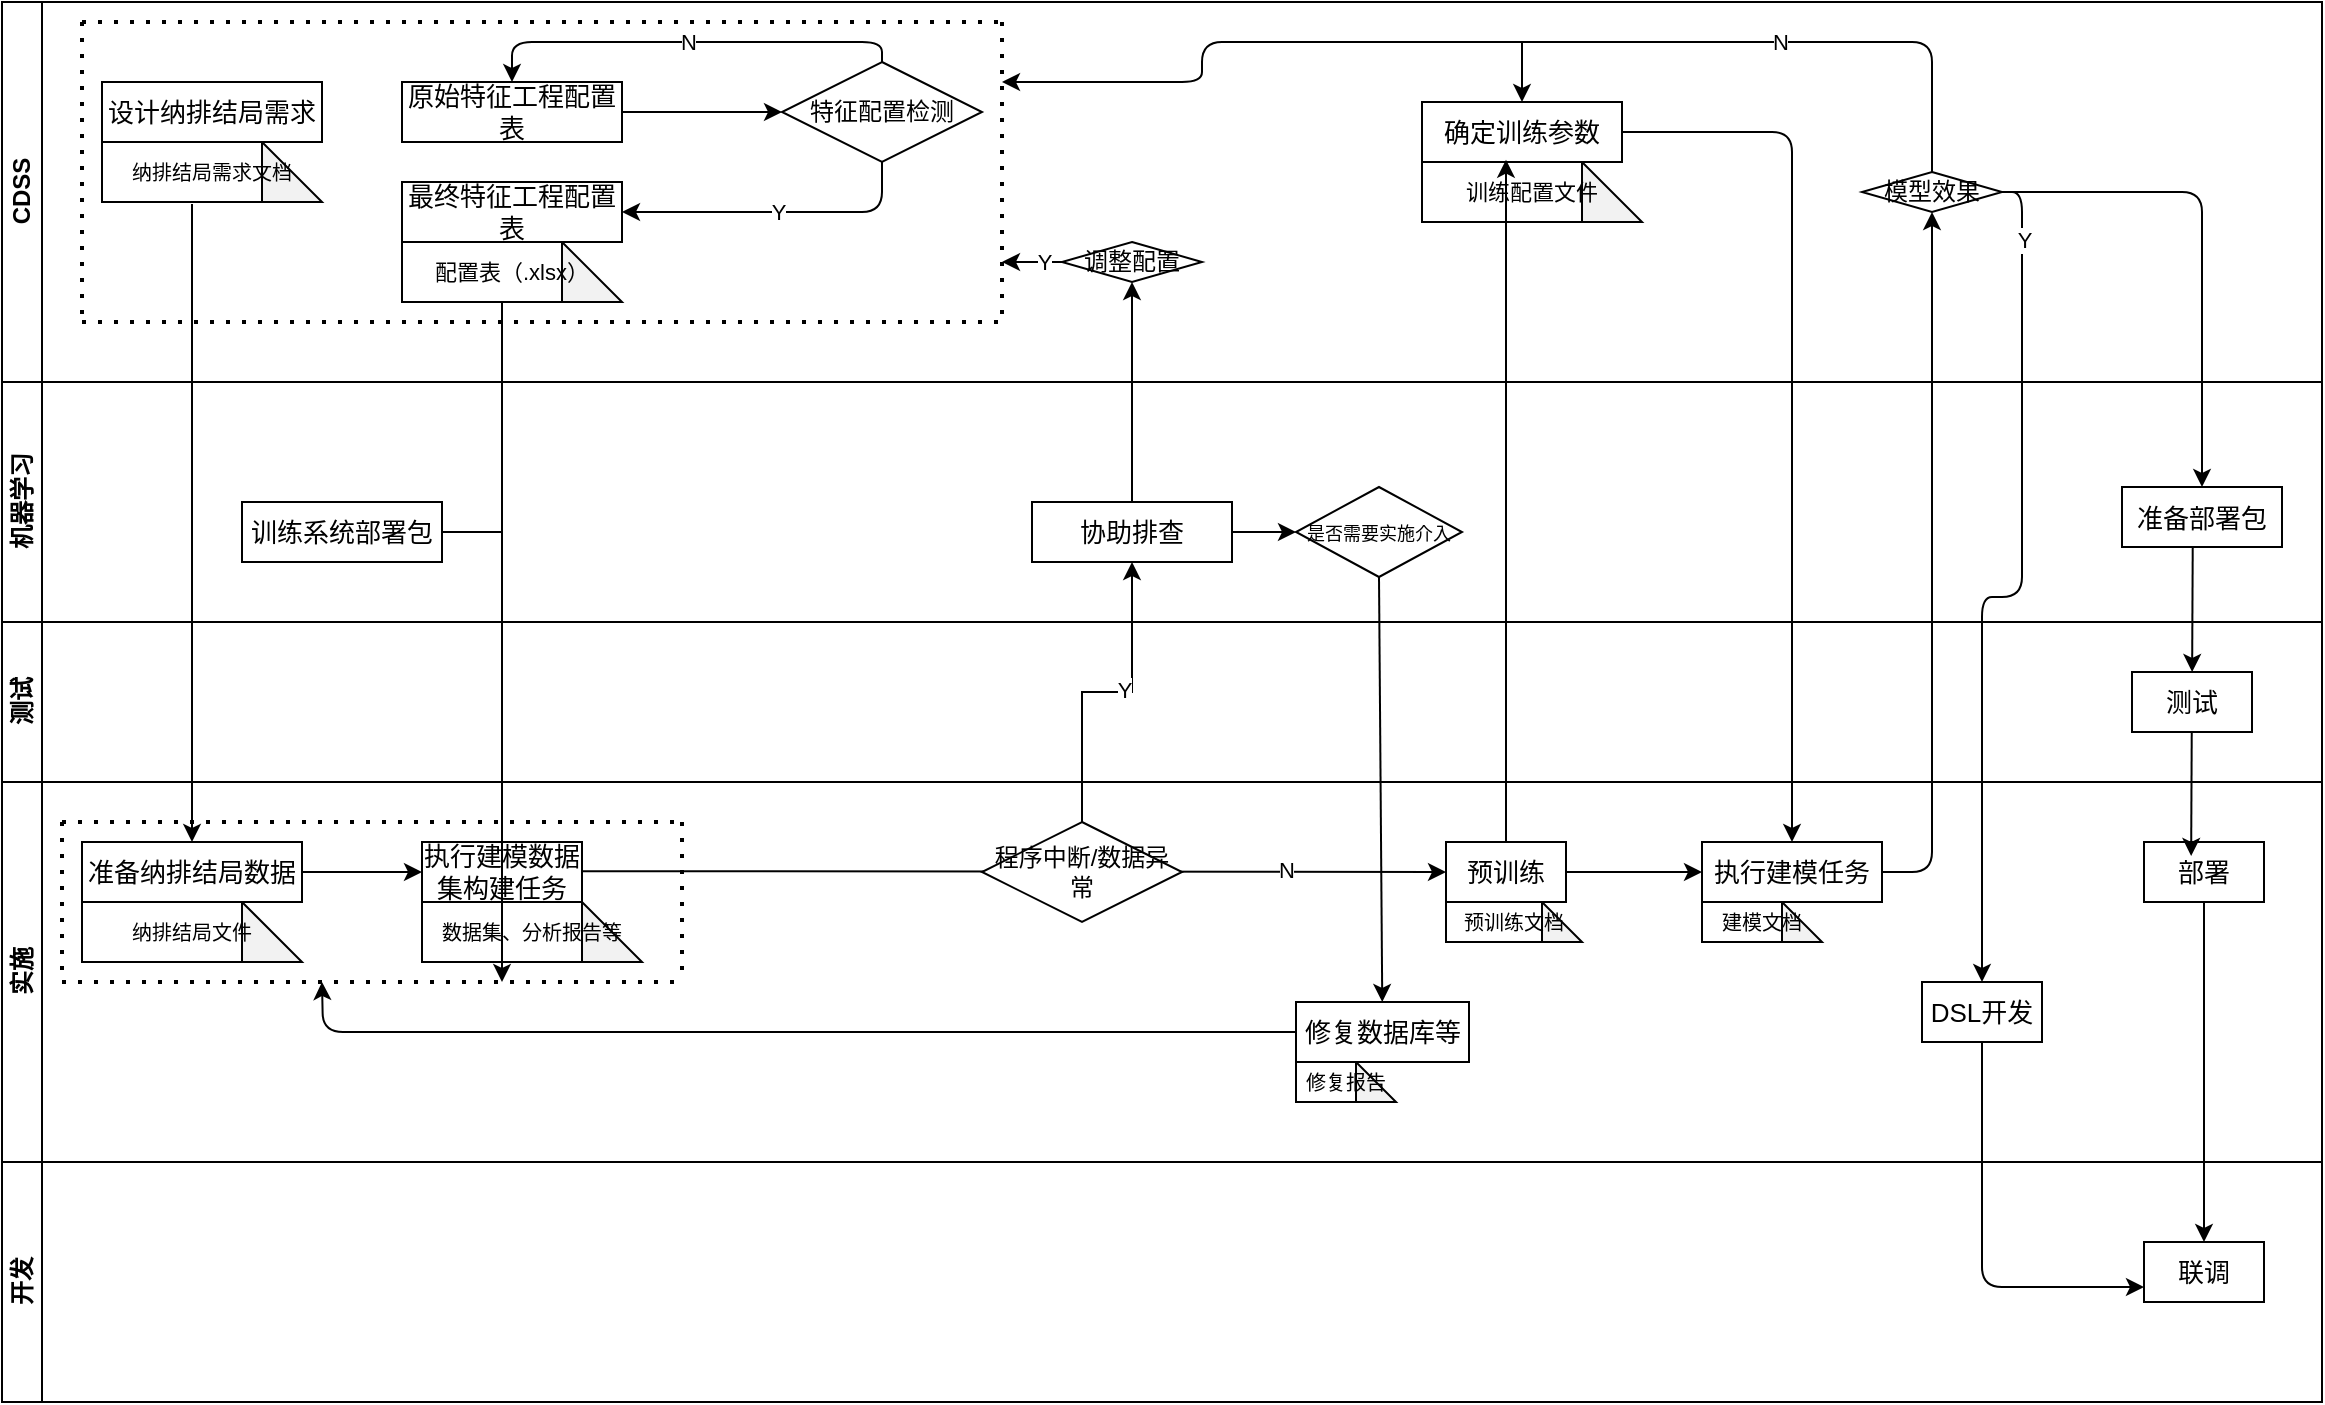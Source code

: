 <mxfile version="14.2.7" type="github">
  <diagram id="prtHgNgQTEPvFCAcTncT" name="Page-1">
    <mxGraphModel dx="1188" dy="662" grid="1" gridSize="10" guides="1" tooltips="1" connect="1" arrows="1" fold="1" page="1" pageScale="1" pageWidth="827" pageHeight="1169" math="0" shadow="0">
      <root>
        <mxCell id="0" />
        <mxCell id="1" parent="0" />
        <mxCell id="kcl3Uq8IHJ8QSEK5oFKa-61" value="开发" style="swimlane;html=1;startSize=20;horizontal=0;" vertex="1" parent="1">
          <mxGeometry x="110" y="850" width="1160" height="120" as="geometry">
            <mxRectangle x="20" width="580" height="20" as="alternateBounds" />
          </mxGeometry>
        </mxCell>
        <mxCell id="kcl3Uq8IHJ8QSEK5oFKa-139" value="&lt;span style=&quot;font-size: 13px&quot;&gt;联调&lt;/span&gt;" style="rounded=0;whiteSpace=wrap;html=1;fontFamily=Helvetica;fontSize=12;fontColor=#000000;align=center;" vertex="1" parent="kcl3Uq8IHJ8QSEK5oFKa-61">
          <mxGeometry x="1071" y="40" width="60" height="30" as="geometry" />
        </mxCell>
        <mxCell id="kcl3Uq8IHJ8QSEK5oFKa-94" value="实施" style="swimlane;html=1;startSize=20;horizontal=0;" vertex="1" parent="1">
          <mxGeometry x="110" y="660" width="1160" height="190" as="geometry">
            <mxRectangle x="20" width="580" height="20" as="alternateBounds" />
          </mxGeometry>
        </mxCell>
        <mxCell id="kcl3Uq8IHJ8QSEK5oFKa-127" value="&lt;span style=&quot;font-size: 13px&quot;&gt;准备纳排结局数据&lt;/span&gt;" style="rounded=0;whiteSpace=wrap;html=1;fontFamily=Helvetica;fontSize=12;fontColor=#000000;align=center;" vertex="1" parent="kcl3Uq8IHJ8QSEK5oFKa-94">
          <mxGeometry x="40" y="30" width="110" height="30" as="geometry" />
        </mxCell>
        <mxCell id="kcl3Uq8IHJ8QSEK5oFKa-128" value="&lt;font style=&quot;font-size: 10px&quot;&gt;纳排结局文件&lt;/font&gt;" style="shape=note;whiteSpace=wrap;html=1;backgroundOutline=1;darkOpacity=0.05;" vertex="1" parent="kcl3Uq8IHJ8QSEK5oFKa-94">
          <mxGeometry x="40" y="60" width="110" height="30" as="geometry" />
        </mxCell>
        <mxCell id="kcl3Uq8IHJ8QSEK5oFKa-129" value="&lt;span style=&quot;font-size: 13px&quot;&gt;执行建模数据集构建任务&lt;/span&gt;" style="rounded=0;whiteSpace=wrap;html=1;fontFamily=Helvetica;fontSize=12;fontColor=#000000;align=center;" vertex="1" parent="kcl3Uq8IHJ8QSEK5oFKa-94">
          <mxGeometry x="210" y="30" width="80" height="30" as="geometry" />
        </mxCell>
        <mxCell id="kcl3Uq8IHJ8QSEK5oFKa-130" value="&lt;span style=&quot;font-size: 10px&quot;&gt;数据集、分析报告等&lt;br&gt;&lt;/span&gt;" style="shape=note;whiteSpace=wrap;html=1;backgroundOutline=1;darkOpacity=0.05;" vertex="1" parent="kcl3Uq8IHJ8QSEK5oFKa-94">
          <mxGeometry x="210" y="60" width="110" height="30" as="geometry" />
        </mxCell>
        <mxCell id="kcl3Uq8IHJ8QSEK5oFKa-132" value="&lt;span style=&quot;font-size: 13px&quot;&gt;执行建模任务&lt;/span&gt;" style="rounded=0;whiteSpace=wrap;html=1;fontFamily=Helvetica;fontSize=12;fontColor=#000000;align=center;" vertex="1" parent="kcl3Uq8IHJ8QSEK5oFKa-94">
          <mxGeometry x="850" y="30" width="90" height="30" as="geometry" />
        </mxCell>
        <mxCell id="kcl3Uq8IHJ8QSEK5oFKa-133" value="&lt;span style=&quot;font-size: 13px&quot;&gt;预训练&lt;/span&gt;" style="rounded=0;whiteSpace=wrap;html=1;fontFamily=Helvetica;fontSize=12;fontColor=#000000;align=center;" vertex="1" parent="kcl3Uq8IHJ8QSEK5oFKa-94">
          <mxGeometry x="722" y="30" width="60" height="30" as="geometry" />
        </mxCell>
        <mxCell id="kcl3Uq8IHJ8QSEK5oFKa-136" value="&lt;span style=&quot;font-size: 10px&quot;&gt;预训练文档&lt;br&gt;&lt;/span&gt;" style="shape=note;whiteSpace=wrap;html=1;backgroundOutline=1;darkOpacity=0.05;" vertex="1" parent="kcl3Uq8IHJ8QSEK5oFKa-94">
          <mxGeometry x="722" y="60" width="68" height="20" as="geometry" />
        </mxCell>
        <mxCell id="kcl3Uq8IHJ8QSEK5oFKa-140" value="&lt;span style=&quot;font-size: 13px&quot;&gt;部署&lt;/span&gt;" style="rounded=0;whiteSpace=wrap;html=1;fontFamily=Helvetica;fontSize=12;fontColor=#000000;align=center;" vertex="1" parent="kcl3Uq8IHJ8QSEK5oFKa-94">
          <mxGeometry x="1071" y="30" width="60" height="30" as="geometry" />
        </mxCell>
        <mxCell id="kcl3Uq8IHJ8QSEK5oFKa-148" value="" style="endArrow=classic;html=1;exitX=1;exitY=0.5;exitDx=0;exitDy=0;" edge="1" parent="kcl3Uq8IHJ8QSEK5oFKa-94" source="kcl3Uq8IHJ8QSEK5oFKa-127" target="kcl3Uq8IHJ8QSEK5oFKa-129">
          <mxGeometry width="50" height="50" relative="1" as="geometry">
            <mxPoint x="150" y="47" as="sourcePoint" />
            <mxPoint x="200" as="targetPoint" />
          </mxGeometry>
        </mxCell>
        <mxCell id="kcl3Uq8IHJ8QSEK5oFKa-149" value="" style="endArrow=classic;html=1;exitX=1;exitY=0.5;exitDx=0;exitDy=0;entryX=0;entryY=0.5;entryDx=0;entryDy=0;" edge="1" parent="kcl3Uq8IHJ8QSEK5oFKa-94" target="kcl3Uq8IHJ8QSEK5oFKa-133">
          <mxGeometry width="50" height="50" relative="1" as="geometry">
            <mxPoint x="290" y="44.58" as="sourcePoint" />
            <mxPoint x="470" y="45" as="targetPoint" />
          </mxGeometry>
        </mxCell>
        <mxCell id="kcl3Uq8IHJ8QSEK5oFKa-157" value="N" style="edgeLabel;html=1;align=center;verticalAlign=middle;resizable=0;points=[];" vertex="1" connectable="0" parent="kcl3Uq8IHJ8QSEK5oFKa-149">
          <mxGeometry x="0.628" y="1" relative="1" as="geometry">
            <mxPoint as="offset" />
          </mxGeometry>
        </mxCell>
        <mxCell id="kcl3Uq8IHJ8QSEK5oFKa-154" value="" style="endArrow=classic;html=1;exitX=1;exitY=0.5;exitDx=0;exitDy=0;entryX=0;entryY=0.5;entryDx=0;entryDy=0;" edge="1" parent="kcl3Uq8IHJ8QSEK5oFKa-94" source="kcl3Uq8IHJ8QSEK5oFKa-133" target="kcl3Uq8IHJ8QSEK5oFKa-132">
          <mxGeometry width="50" height="50" relative="1" as="geometry">
            <mxPoint x="592" y="44.58" as="sourcePoint" />
            <mxPoint x="652" y="44.58" as="targetPoint" />
            <Array as="points">
              <mxPoint x="790" y="45" />
            </Array>
          </mxGeometry>
        </mxCell>
        <mxCell id="kcl3Uq8IHJ8QSEK5oFKa-155" value="&lt;span style=&quot;font-size: 10px&quot;&gt;建模文档&lt;br&gt;&lt;/span&gt;" style="shape=note;whiteSpace=wrap;html=1;backgroundOutline=1;darkOpacity=0.05;" vertex="1" parent="kcl3Uq8IHJ8QSEK5oFKa-94">
          <mxGeometry x="850" y="60" width="60" height="20" as="geometry" />
        </mxCell>
        <mxCell id="kcl3Uq8IHJ8QSEK5oFKa-156" value="程序中断/数据异常" style="rhombus;whiteSpace=wrap;html=1;" vertex="1" parent="kcl3Uq8IHJ8QSEK5oFKa-94">
          <mxGeometry x="490" y="20" width="100" height="50" as="geometry" />
        </mxCell>
        <mxCell id="kcl3Uq8IHJ8QSEK5oFKa-172" value="&lt;span style=&quot;font-size: 13px&quot;&gt;修复数据库等&lt;br&gt;&lt;/span&gt;" style="rounded=0;whiteSpace=wrap;html=1;fontFamily=Helvetica;fontSize=12;fontColor=#000000;align=center;" vertex="1" parent="kcl3Uq8IHJ8QSEK5oFKa-94">
          <mxGeometry x="647" y="110" width="86.5" height="30" as="geometry" />
        </mxCell>
        <mxCell id="kcl3Uq8IHJ8QSEK5oFKa-174" value="&lt;span style=&quot;font-size: 10px&quot;&gt;修复报告&lt;br&gt;&lt;/span&gt;" style="shape=note;whiteSpace=wrap;html=1;backgroundOutline=1;darkOpacity=0.05;" vertex="1" parent="kcl3Uq8IHJ8QSEK5oFKa-94">
          <mxGeometry x="647" y="140" width="50" height="20" as="geometry" />
        </mxCell>
        <mxCell id="kcl3Uq8IHJ8QSEK5oFKa-180" value="" style="endArrow=none;dashed=1;html=1;dashPattern=1 3;strokeWidth=2;" edge="1" parent="kcl3Uq8IHJ8QSEK5oFKa-94">
          <mxGeometry width="50" height="50" relative="1" as="geometry">
            <mxPoint x="30" y="20.0" as="sourcePoint" />
            <mxPoint x="340" y="20" as="targetPoint" />
          </mxGeometry>
        </mxCell>
        <mxCell id="kcl3Uq8IHJ8QSEK5oFKa-199" value="" style="endArrow=none;dashed=1;html=1;dashPattern=1 3;strokeWidth=2;" edge="1" parent="kcl3Uq8IHJ8QSEK5oFKa-94">
          <mxGeometry width="50" height="50" relative="1" as="geometry">
            <mxPoint x="30" y="100" as="sourcePoint" />
            <mxPoint x="340" y="100" as="targetPoint" />
          </mxGeometry>
        </mxCell>
        <mxCell id="kcl3Uq8IHJ8QSEK5oFKa-200" value="" style="endArrow=none;dashed=1;html=1;dashPattern=1 3;strokeWidth=2;" edge="1" parent="kcl3Uq8IHJ8QSEK5oFKa-94">
          <mxGeometry width="50" height="50" relative="1" as="geometry">
            <mxPoint x="340" y="20.0" as="sourcePoint" />
            <mxPoint x="340" y="100" as="targetPoint" />
          </mxGeometry>
        </mxCell>
        <mxCell id="kcl3Uq8IHJ8QSEK5oFKa-201" value="" style="endArrow=none;dashed=1;html=1;dashPattern=1 3;strokeWidth=2;" edge="1" parent="kcl3Uq8IHJ8QSEK5oFKa-94">
          <mxGeometry width="50" height="50" relative="1" as="geometry">
            <mxPoint x="30" y="20" as="sourcePoint" />
            <mxPoint x="30" y="100" as="targetPoint" />
          </mxGeometry>
        </mxCell>
        <mxCell id="kcl3Uq8IHJ8QSEK5oFKa-138" value="&lt;span style=&quot;font-size: 13px&quot;&gt;DSL开发&lt;/span&gt;" style="rounded=0;whiteSpace=wrap;html=1;fontFamily=Helvetica;fontSize=12;fontColor=#000000;align=center;" vertex="1" parent="kcl3Uq8IHJ8QSEK5oFKa-94">
          <mxGeometry x="960" y="100" width="60" height="30" as="geometry" />
        </mxCell>
        <mxCell id="kcl3Uq8IHJ8QSEK5oFKa-99" value="测试" style="swimlane;html=1;startSize=20;horizontal=0;" vertex="1" parent="1">
          <mxGeometry x="110" y="580" width="1160" height="80" as="geometry">
            <mxRectangle x="20" width="580" height="20" as="alternateBounds" />
          </mxGeometry>
        </mxCell>
        <mxCell id="kcl3Uq8IHJ8QSEK5oFKa-141" value="&lt;span style=&quot;font-size: 13px&quot;&gt;测试&lt;/span&gt;" style="rounded=0;whiteSpace=wrap;html=1;fontFamily=Helvetica;fontSize=12;fontColor=#000000;align=center;" vertex="1" parent="kcl3Uq8IHJ8QSEK5oFKa-99">
          <mxGeometry x="1065" y="25" width="60" height="30" as="geometry" />
        </mxCell>
        <mxCell id="kcl3Uq8IHJ8QSEK5oFKa-220" value="" style="endArrow=classic;html=1;exitX=0.442;exitY=1.017;exitDx=0;exitDy=0;exitPerimeter=0;" edge="1" parent="kcl3Uq8IHJ8QSEK5oFKa-99">
          <mxGeometry width="50" height="50" relative="1" as="geometry">
            <mxPoint x="1094.87" y="55" as="sourcePoint" />
            <mxPoint x="1094.58" y="116.99" as="targetPoint" />
          </mxGeometry>
        </mxCell>
        <mxCell id="kcl3Uq8IHJ8QSEK5oFKa-104" value="机器学习" style="swimlane;html=1;startSize=20;horizontal=0;" vertex="1" parent="1">
          <mxGeometry x="110" y="460" width="1160" height="120" as="geometry">
            <mxRectangle x="20" width="580" height="20" as="alternateBounds" />
          </mxGeometry>
        </mxCell>
        <mxCell id="kcl3Uq8IHJ8QSEK5oFKa-131" value="&lt;span style=&quot;font-size: 13px&quot;&gt;准备部署包&lt;/span&gt;" style="rounded=0;whiteSpace=wrap;html=1;fontFamily=Helvetica;fontSize=12;fontColor=#000000;align=center;" vertex="1" parent="kcl3Uq8IHJ8QSEK5oFKa-104">
          <mxGeometry x="1060" y="52.5" width="80" height="30" as="geometry" />
        </mxCell>
        <mxCell id="kcl3Uq8IHJ8QSEK5oFKa-135" value="&lt;span style=&quot;font-size: 13px&quot;&gt;训练系统部署包&lt;/span&gt;" style="rounded=0;whiteSpace=wrap;html=1;fontFamily=Helvetica;fontSize=12;fontColor=#000000;align=center;" vertex="1" parent="kcl3Uq8IHJ8QSEK5oFKa-104">
          <mxGeometry x="120" y="60" width="100" height="30" as="geometry" />
        </mxCell>
        <mxCell id="kcl3Uq8IHJ8QSEK5oFKa-145" value="" style="endArrow=classic;html=1;" edge="1" parent="kcl3Uq8IHJ8QSEK5oFKa-104">
          <mxGeometry width="50" height="50" relative="1" as="geometry">
            <mxPoint x="250" y="-70" as="sourcePoint" />
            <mxPoint x="250" y="300" as="targetPoint" />
          </mxGeometry>
        </mxCell>
        <mxCell id="kcl3Uq8IHJ8QSEK5oFKa-159" value="&lt;span style=&quot;font-size: 13px&quot;&gt;协助排查&lt;/span&gt;" style="rounded=0;whiteSpace=wrap;html=1;fontFamily=Helvetica;fontSize=12;fontColor=#000000;align=center;" vertex="1" parent="kcl3Uq8IHJ8QSEK5oFKa-104">
          <mxGeometry x="515" y="60" width="100" height="30" as="geometry" />
        </mxCell>
        <mxCell id="kcl3Uq8IHJ8QSEK5oFKa-171" value="&lt;font style=&quot;font-size: 9px&quot;&gt;是否需要实施介入&lt;/font&gt;" style="rhombus;whiteSpace=wrap;html=1;" vertex="1" parent="kcl3Uq8IHJ8QSEK5oFKa-104">
          <mxGeometry x="647" y="52.5" width="83" height="45" as="geometry" />
        </mxCell>
        <mxCell id="kcl3Uq8IHJ8QSEK5oFKa-176" value="" style="endArrow=classic;html=1;exitX=1;exitY=0.5;exitDx=0;exitDy=0;entryX=0;entryY=0.5;entryDx=0;entryDy=0;" edge="1" parent="kcl3Uq8IHJ8QSEK5oFKa-104" source="kcl3Uq8IHJ8QSEK5oFKa-159" target="kcl3Uq8IHJ8QSEK5oFKa-171">
          <mxGeometry width="50" height="50" relative="1" as="geometry">
            <mxPoint x="510" y="160" as="sourcePoint" />
            <mxPoint x="560" y="110" as="targetPoint" />
          </mxGeometry>
        </mxCell>
        <mxCell id="kcl3Uq8IHJ8QSEK5oFKa-109" value="CDSS" style="swimlane;html=1;startSize=20;horizontal=0;" vertex="1" parent="1">
          <mxGeometry x="110" y="270" width="1160" height="190" as="geometry">
            <mxRectangle x="20" width="580" height="20" as="alternateBounds" />
          </mxGeometry>
        </mxCell>
        <mxCell id="kcl3Uq8IHJ8QSEK5oFKa-112" value="&lt;font style=&quot;font-size: 13px&quot;&gt;设计纳排结局需求&lt;/font&gt;" style="rounded=0;whiteSpace=wrap;html=1;fontFamily=Helvetica;fontSize=12;fontColor=#000000;align=center;" vertex="1" parent="kcl3Uq8IHJ8QSEK5oFKa-109">
          <mxGeometry x="50" y="40" width="110" height="30" as="geometry" />
        </mxCell>
        <mxCell id="kcl3Uq8IHJ8QSEK5oFKa-115" value="&lt;font style=&quot;font-size: 10px&quot;&gt;纳排结局需求文档&lt;/font&gt;" style="shape=note;whiteSpace=wrap;html=1;backgroundOutline=1;darkOpacity=0.05;" vertex="1" parent="kcl3Uq8IHJ8QSEK5oFKa-109">
          <mxGeometry x="50" y="70" width="110" height="30" as="geometry" />
        </mxCell>
        <mxCell id="kcl3Uq8IHJ8QSEK5oFKa-119" value="&lt;span style=&quot;font-size: 13px&quot;&gt;原始特征工程配置表&lt;/span&gt;" style="rounded=0;whiteSpace=wrap;html=1;fontFamily=Helvetica;fontSize=12;fontColor=#000000;align=center;" vertex="1" parent="kcl3Uq8IHJ8QSEK5oFKa-109">
          <mxGeometry x="200" y="40" width="110" height="30" as="geometry" />
        </mxCell>
        <mxCell id="kcl3Uq8IHJ8QSEK5oFKa-120" value="&lt;font style=&quot;font-size: 11px&quot;&gt;配置表（.xlsx）&lt;/font&gt;" style="shape=note;whiteSpace=wrap;html=1;backgroundOutline=1;darkOpacity=0.05;" vertex="1" parent="kcl3Uq8IHJ8QSEK5oFKa-109">
          <mxGeometry x="200" y="120" width="110" height="30" as="geometry" />
        </mxCell>
        <mxCell id="kcl3Uq8IHJ8QSEK5oFKa-121" value="特征配置检测" style="rhombus;whiteSpace=wrap;html=1;" vertex="1" parent="kcl3Uq8IHJ8QSEK5oFKa-109">
          <mxGeometry x="390" y="30" width="100" height="50" as="geometry" />
        </mxCell>
        <mxCell id="kcl3Uq8IHJ8QSEK5oFKa-122" value="" style="endArrow=classic;html=1;exitX=1;exitY=0.5;exitDx=0;exitDy=0;" edge="1" parent="kcl3Uq8IHJ8QSEK5oFKa-109" source="kcl3Uq8IHJ8QSEK5oFKa-119" target="kcl3Uq8IHJ8QSEK5oFKa-121">
          <mxGeometry width="50" height="50" relative="1" as="geometry">
            <mxPoint x="150" y="60" as="sourcePoint" />
            <mxPoint x="200" y="10" as="targetPoint" />
          </mxGeometry>
        </mxCell>
        <mxCell id="kcl3Uq8IHJ8QSEK5oFKa-123" value="N" style="endArrow=classic;html=1;entryX=0.5;entryY=0;entryDx=0;entryDy=0;exitX=0.5;exitY=0;exitDx=0;exitDy=0;edgeStyle=orthogonalEdgeStyle;" edge="1" parent="kcl3Uq8IHJ8QSEK5oFKa-109" source="kcl3Uq8IHJ8QSEK5oFKa-121" target="kcl3Uq8IHJ8QSEK5oFKa-119">
          <mxGeometry width="50" height="50" relative="1" as="geometry">
            <mxPoint x="400" y="40" as="sourcePoint" />
            <mxPoint x="360" y="65.0" as="targetPoint" />
          </mxGeometry>
        </mxCell>
        <mxCell id="kcl3Uq8IHJ8QSEK5oFKa-126" value="&lt;span style=&quot;font-size: 13px&quot;&gt;最终特征工程配置表&lt;/span&gt;" style="rounded=0;whiteSpace=wrap;html=1;fontFamily=Helvetica;fontSize=12;fontColor=#000000;align=center;" vertex="1" parent="kcl3Uq8IHJ8QSEK5oFKa-109">
          <mxGeometry x="200" y="90" width="110" height="30" as="geometry" />
        </mxCell>
        <mxCell id="kcl3Uq8IHJ8QSEK5oFKa-125" value="Y" style="endArrow=classic;html=1;exitX=0.5;exitY=1;exitDx=0;exitDy=0;entryX=1;entryY=0.5;entryDx=0;entryDy=0;edgeStyle=orthogonalEdgeStyle;" edge="1" parent="kcl3Uq8IHJ8QSEK5oFKa-109" source="kcl3Uq8IHJ8QSEK5oFKa-121" target="kcl3Uq8IHJ8QSEK5oFKa-126">
          <mxGeometry width="50" height="50" relative="1" as="geometry">
            <mxPoint x="330" y="75.0" as="sourcePoint" />
            <mxPoint x="440" y="110" as="targetPoint" />
          </mxGeometry>
        </mxCell>
        <mxCell id="kcl3Uq8IHJ8QSEK5oFKa-137" value="&lt;span style=&quot;font-size: 13px&quot;&gt;确定训练参数&lt;/span&gt;" style="rounded=0;whiteSpace=wrap;html=1;fontFamily=Helvetica;fontSize=12;fontColor=#000000;align=center;" vertex="1" parent="kcl3Uq8IHJ8QSEK5oFKa-109">
          <mxGeometry x="710" y="50" width="100" height="30" as="geometry" />
        </mxCell>
        <mxCell id="kcl3Uq8IHJ8QSEK5oFKa-152" value="&lt;span style=&quot;font-size: 11px&quot;&gt;训练配置文件&lt;/span&gt;" style="shape=note;whiteSpace=wrap;html=1;backgroundOutline=1;darkOpacity=0.05;" vertex="1" parent="kcl3Uq8IHJ8QSEK5oFKa-109">
          <mxGeometry x="710" y="80" width="110" height="30" as="geometry" />
        </mxCell>
        <mxCell id="kcl3Uq8IHJ8QSEK5oFKa-162" value="调整配置" style="rhombus;whiteSpace=wrap;html=1;" vertex="1" parent="kcl3Uq8IHJ8QSEK5oFKa-109">
          <mxGeometry x="530" y="120" width="70" height="20" as="geometry" />
        </mxCell>
        <mxCell id="kcl3Uq8IHJ8QSEK5oFKa-166" value="" style="endArrow=none;dashed=1;html=1;dashPattern=1 3;strokeWidth=2;" edge="1" parent="kcl3Uq8IHJ8QSEK5oFKa-109">
          <mxGeometry width="50" height="50" relative="1" as="geometry">
            <mxPoint x="40" y="160.0" as="sourcePoint" />
            <mxPoint x="500" y="160.0" as="targetPoint" />
          </mxGeometry>
        </mxCell>
        <mxCell id="kcl3Uq8IHJ8QSEK5oFKa-167" value="" style="endArrow=none;dashed=1;html=1;dashPattern=1 3;strokeWidth=2;" edge="1" parent="kcl3Uq8IHJ8QSEK5oFKa-109">
          <mxGeometry width="50" height="50" relative="1" as="geometry">
            <mxPoint x="40" y="10.0" as="sourcePoint" />
            <mxPoint x="40" y="160" as="targetPoint" />
          </mxGeometry>
        </mxCell>
        <mxCell id="kcl3Uq8IHJ8QSEK5oFKa-204" value="模型效果" style="rhombus;whiteSpace=wrap;html=1;" vertex="1" parent="kcl3Uq8IHJ8QSEK5oFKa-109">
          <mxGeometry x="930" y="85" width="70" height="20" as="geometry" />
        </mxCell>
        <mxCell id="kcl3Uq8IHJ8QSEK5oFKa-205" value="" style="endArrow=classic;html=1;exitX=0.5;exitY=0;exitDx=0;exitDy=0;edgeStyle=orthogonalEdgeStyle;" edge="1" parent="kcl3Uq8IHJ8QSEK5oFKa-109" source="kcl3Uq8IHJ8QSEK5oFKa-204">
          <mxGeometry width="50" height="50" relative="1" as="geometry">
            <mxPoint x="600" y="320" as="sourcePoint" />
            <mxPoint x="500" y="40" as="targetPoint" />
            <Array as="points">
              <mxPoint x="965" y="20" />
              <mxPoint x="600" y="20" />
              <mxPoint x="600" y="40" />
            </Array>
          </mxGeometry>
        </mxCell>
        <mxCell id="kcl3Uq8IHJ8QSEK5oFKa-207" value="N" style="edgeLabel;html=1;align=center;verticalAlign=middle;resizable=0;points=[];" vertex="1" connectable="0" parent="kcl3Uq8IHJ8QSEK5oFKa-205">
          <mxGeometry x="-0.486" y="1" relative="1" as="geometry">
            <mxPoint y="-1" as="offset" />
          </mxGeometry>
        </mxCell>
        <mxCell id="kcl3Uq8IHJ8QSEK5oFKa-144" value="" style="endArrow=classic;html=1;entryX=0.5;entryY=0;entryDx=0;entryDy=0;" edge="1" parent="1" target="kcl3Uq8IHJ8QSEK5oFKa-127">
          <mxGeometry width="50" height="50" relative="1" as="geometry">
            <mxPoint x="205" y="371" as="sourcePoint" />
            <mxPoint x="580" y="610" as="targetPoint" />
          </mxGeometry>
        </mxCell>
        <mxCell id="kcl3Uq8IHJ8QSEK5oFKa-147" value="" style="endArrow=none;html=1;" edge="1" parent="1">
          <mxGeometry width="50" height="50" relative="1" as="geometry">
            <mxPoint x="360" y="535" as="sourcePoint" />
            <mxPoint x="330" y="535" as="targetPoint" />
          </mxGeometry>
        </mxCell>
        <mxCell id="kcl3Uq8IHJ8QSEK5oFKa-151" value="" style="endArrow=classic;html=1;exitX=0.5;exitY=0;exitDx=0;exitDy=0;entryX=0.42;entryY=0.961;entryDx=0;entryDy=0;entryPerimeter=0;" edge="1" parent="1" source="kcl3Uq8IHJ8QSEK5oFKa-133" target="kcl3Uq8IHJ8QSEK5oFKa-137">
          <mxGeometry width="50" height="50" relative="1" as="geometry">
            <mxPoint x="980" y="390" as="sourcePoint" />
            <mxPoint x="980" y="760" as="targetPoint" />
          </mxGeometry>
        </mxCell>
        <mxCell id="kcl3Uq8IHJ8QSEK5oFKa-153" value="" style="endArrow=classic;html=1;exitX=1;exitY=0.5;exitDx=0;exitDy=0;entryX=0.5;entryY=0;entryDx=0;entryDy=0;edgeStyle=orthogonalEdgeStyle;" edge="1" parent="1" source="kcl3Uq8IHJ8QSEK5oFKa-137" target="kcl3Uq8IHJ8QSEK5oFKa-132">
          <mxGeometry width="50" height="50" relative="1" as="geometry">
            <mxPoint x="990" y="340" as="sourcePoint" />
            <mxPoint x="990" y="710" as="targetPoint" />
          </mxGeometry>
        </mxCell>
        <mxCell id="kcl3Uq8IHJ8QSEK5oFKa-158" style="edgeStyle=orthogonalEdgeStyle;rounded=0;orthogonalLoop=1;jettySize=auto;html=1;exitX=0.5;exitY=0;exitDx=0;exitDy=0;entryX=0.5;entryY=1;entryDx=0;entryDy=0;" edge="1" parent="1" source="kcl3Uq8IHJ8QSEK5oFKa-156" target="kcl3Uq8IHJ8QSEK5oFKa-159">
          <mxGeometry relative="1" as="geometry">
            <mxPoint x="510" y="570" as="targetPoint" />
          </mxGeometry>
        </mxCell>
        <mxCell id="kcl3Uq8IHJ8QSEK5oFKa-160" value="Y" style="edgeLabel;html=1;align=center;verticalAlign=middle;resizable=0;points=[];" vertex="1" connectable="0" parent="kcl3Uq8IHJ8QSEK5oFKa-158">
          <mxGeometry x="0.095" y="1" relative="1" as="geometry">
            <mxPoint x="1" as="offset" />
          </mxGeometry>
        </mxCell>
        <mxCell id="kcl3Uq8IHJ8QSEK5oFKa-163" value="" style="endArrow=none;dashed=1;html=1;dashPattern=1 3;strokeWidth=2;" edge="1" parent="1">
          <mxGeometry width="50" height="50" relative="1" as="geometry">
            <mxPoint x="150" y="280" as="sourcePoint" />
            <mxPoint x="610" y="280" as="targetPoint" />
          </mxGeometry>
        </mxCell>
        <mxCell id="kcl3Uq8IHJ8QSEK5oFKa-165" value="" style="endArrow=none;dashed=1;html=1;dashPattern=1 3;strokeWidth=2;" edge="1" parent="1">
          <mxGeometry width="50" height="50" relative="1" as="geometry">
            <mxPoint x="610" y="280" as="sourcePoint" />
            <mxPoint x="610" y="430" as="targetPoint" />
          </mxGeometry>
        </mxCell>
        <mxCell id="kcl3Uq8IHJ8QSEK5oFKa-168" value="" style="endArrow=classic;html=1;entryX=0.5;entryY=1;entryDx=0;entryDy=0;" edge="1" parent="1" source="kcl3Uq8IHJ8QSEK5oFKa-159" target="kcl3Uq8IHJ8QSEK5oFKa-162">
          <mxGeometry width="50" height="50" relative="1" as="geometry">
            <mxPoint x="650" y="520" as="sourcePoint" />
            <mxPoint x="700" y="470" as="targetPoint" />
          </mxGeometry>
        </mxCell>
        <mxCell id="kcl3Uq8IHJ8QSEK5oFKa-169" value="" style="endArrow=classic;html=1;exitX=0;exitY=0.5;exitDx=0;exitDy=0;" edge="1" parent="1" source="kcl3Uq8IHJ8QSEK5oFKa-162">
          <mxGeometry width="50" height="50" relative="1" as="geometry">
            <mxPoint x="620" y="610" as="sourcePoint" />
            <mxPoint x="610" y="400" as="targetPoint" />
          </mxGeometry>
        </mxCell>
        <mxCell id="kcl3Uq8IHJ8QSEK5oFKa-170" value="Y" style="edgeLabel;html=1;align=center;verticalAlign=middle;resizable=0;points=[];" vertex="1" connectable="0" parent="kcl3Uq8IHJ8QSEK5oFKa-169">
          <mxGeometry x="-0.356" relative="1" as="geometry">
            <mxPoint as="offset" />
          </mxGeometry>
        </mxCell>
        <mxCell id="kcl3Uq8IHJ8QSEK5oFKa-177" value="" style="endArrow=classic;html=1;exitX=0.5;exitY=1;exitDx=0;exitDy=0;" edge="1" parent="1" source="kcl3Uq8IHJ8QSEK5oFKa-171" target="kcl3Uq8IHJ8QSEK5oFKa-172">
          <mxGeometry width="50" height="50" relative="1" as="geometry">
            <mxPoint x="735" y="545" as="sourcePoint" />
            <mxPoint x="799" y="700" as="targetPoint" />
          </mxGeometry>
        </mxCell>
        <mxCell id="kcl3Uq8IHJ8QSEK5oFKa-179" value="" style="endArrow=classic;html=1;exitX=0;exitY=0.5;exitDx=0;exitDy=0;edgeStyle=orthogonalEdgeStyle;" edge="1" parent="1" source="kcl3Uq8IHJ8QSEK5oFKa-172">
          <mxGeometry width="50" height="50" relative="1" as="geometry">
            <mxPoint x="620" y="600" as="sourcePoint" />
            <mxPoint x="270" y="760" as="targetPoint" />
          </mxGeometry>
        </mxCell>
        <mxCell id="kcl3Uq8IHJ8QSEK5oFKa-206" value="" style="endArrow=classic;html=1;" edge="1" parent="1" target="kcl3Uq8IHJ8QSEK5oFKa-137">
          <mxGeometry width="50" height="50" relative="1" as="geometry">
            <mxPoint x="870" y="290" as="sourcePoint" />
            <mxPoint x="760" y="540" as="targetPoint" />
          </mxGeometry>
        </mxCell>
        <mxCell id="kcl3Uq8IHJ8QSEK5oFKa-208" value="" style="endArrow=classic;html=1;exitX=1;exitY=0.5;exitDx=0;exitDy=0;entryX=0.5;entryY=1;entryDx=0;entryDy=0;edgeStyle=orthogonalEdgeStyle;" edge="1" parent="1" source="kcl3Uq8IHJ8QSEK5oFKa-132" target="kcl3Uq8IHJ8QSEK5oFKa-204">
          <mxGeometry width="50" height="50" relative="1" as="geometry">
            <mxPoint x="710" y="590" as="sourcePoint" />
            <mxPoint x="760" y="540" as="targetPoint" />
          </mxGeometry>
        </mxCell>
        <mxCell id="kcl3Uq8IHJ8QSEK5oFKa-209" value="" style="endArrow=classic;html=1;exitX=1;exitY=0.5;exitDx=0;exitDy=0;edgeStyle=orthogonalEdgeStyle;" edge="1" parent="1" source="kcl3Uq8IHJ8QSEK5oFKa-204" target="kcl3Uq8IHJ8QSEK5oFKa-138">
          <mxGeometry width="50" height="50" relative="1" as="geometry">
            <mxPoint x="730" y="650" as="sourcePoint" />
            <mxPoint x="780" y="600" as="targetPoint" />
          </mxGeometry>
        </mxCell>
        <mxCell id="kcl3Uq8IHJ8QSEK5oFKa-213" value="Y" style="edgeLabel;html=1;align=center;verticalAlign=middle;resizable=0;points=[];" vertex="1" connectable="0" parent="kcl3Uq8IHJ8QSEK5oFKa-209">
          <mxGeometry x="-0.839" y="1" relative="1" as="geometry">
            <mxPoint as="offset" />
          </mxGeometry>
        </mxCell>
        <mxCell id="kcl3Uq8IHJ8QSEK5oFKa-214" value="" style="endArrow=classic;html=1;entryX=0.5;entryY=0;entryDx=0;entryDy=0;edgeStyle=orthogonalEdgeStyle;exitX=1;exitY=0.5;exitDx=0;exitDy=0;" edge="1" parent="1" source="kcl3Uq8IHJ8QSEK5oFKa-204" target="kcl3Uq8IHJ8QSEK5oFKa-131">
          <mxGeometry width="50" height="50" relative="1" as="geometry">
            <mxPoint x="1120" y="370" as="sourcePoint" />
            <mxPoint x="790" y="640" as="targetPoint" />
          </mxGeometry>
        </mxCell>
        <mxCell id="kcl3Uq8IHJ8QSEK5oFKa-216" value="" style="endArrow=classic;html=1;exitX=0.5;exitY=1;exitDx=0;exitDy=0;" edge="1" parent="1" source="kcl3Uq8IHJ8QSEK5oFKa-140" target="kcl3Uq8IHJ8QSEK5oFKa-139">
          <mxGeometry width="50" height="50" relative="1" as="geometry">
            <mxPoint x="740" y="690" as="sourcePoint" />
            <mxPoint x="790" y="640" as="targetPoint" />
          </mxGeometry>
        </mxCell>
        <mxCell id="kcl3Uq8IHJ8QSEK5oFKa-218" value="" style="endArrow=classic;html=1;exitX=0.442;exitY=1.017;exitDx=0;exitDy=0;exitPerimeter=0;" edge="1" parent="1" source="kcl3Uq8IHJ8QSEK5oFKa-131" target="kcl3Uq8IHJ8QSEK5oFKa-141">
          <mxGeometry width="50" height="50" relative="1" as="geometry">
            <mxPoint x="1270" y="550" as="sourcePoint" />
            <mxPoint x="1320" y="500" as="targetPoint" />
          </mxGeometry>
        </mxCell>
        <mxCell id="kcl3Uq8IHJ8QSEK5oFKa-215" value="" style="endArrow=classic;html=1;exitX=0.5;exitY=1;exitDx=0;exitDy=0;entryX=0;entryY=0.75;entryDx=0;entryDy=0;edgeStyle=orthogonalEdgeStyle;" edge="1" parent="1" source="kcl3Uq8IHJ8QSEK5oFKa-138" target="kcl3Uq8IHJ8QSEK5oFKa-139">
          <mxGeometry width="50" height="50" relative="1" as="geometry">
            <mxPoint x="1131" y="903" as="sourcePoint" />
            <mxPoint x="1181" y="860" as="targetPoint" />
          </mxGeometry>
        </mxCell>
      </root>
    </mxGraphModel>
  </diagram>
</mxfile>
